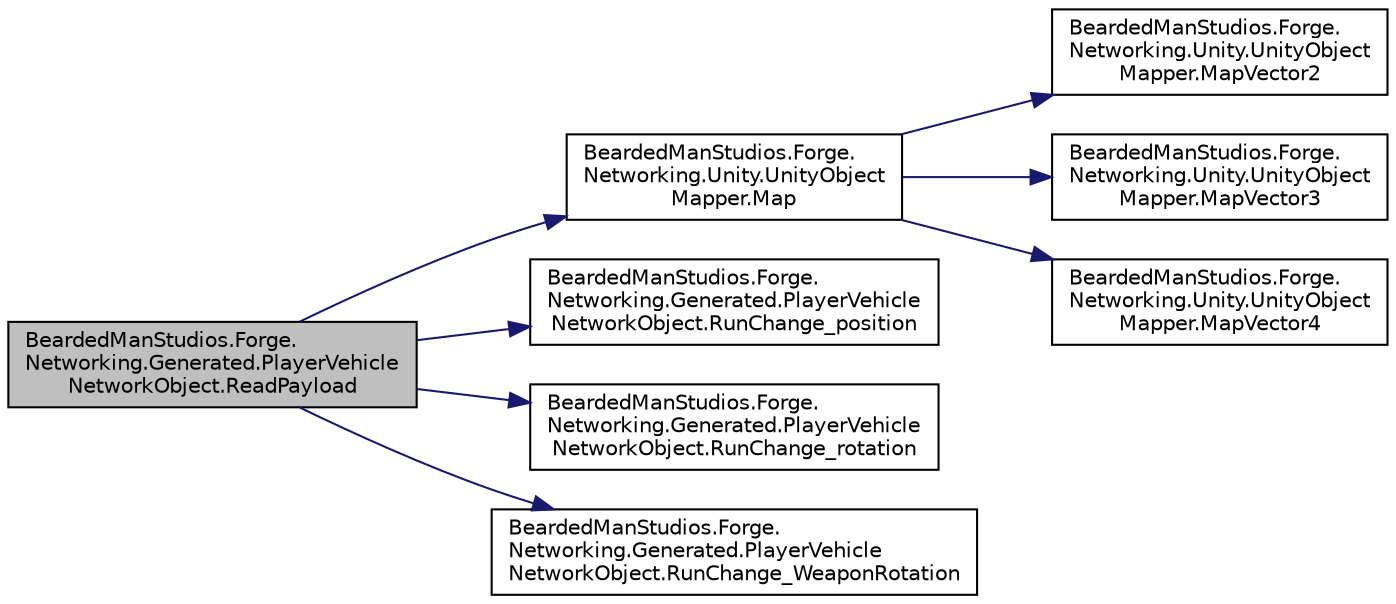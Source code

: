digraph "BeardedManStudios.Forge.Networking.Generated.PlayerVehicleNetworkObject.ReadPayload"
{
 // LATEX_PDF_SIZE
  edge [fontname="Helvetica",fontsize="10",labelfontname="Helvetica",labelfontsize="10"];
  node [fontname="Helvetica",fontsize="10",shape=record];
  rankdir="LR";
  Node21 [label="BeardedManStudios.Forge.\lNetworking.Generated.PlayerVehicle\lNetworkObject.ReadPayload",height=0.2,width=0.4,color="black", fillcolor="grey75", style="filled", fontcolor="black",tooltip=" "];
  Node21 -> Node22 [color="midnightblue",fontsize="10",style="solid",fontname="Helvetica"];
  Node22 [label="BeardedManStudios.Forge.\lNetworking.Unity.UnityObject\lMapper.Map",height=0.2,width=0.4,color="black", fillcolor="white", style="filled",URL="$class_bearded_man_studios_1_1_forge_1_1_networking_1_1_unity_1_1_unity_object_mapper.html#a257ff895e140a2248a418de3405c9009",tooltip="Map a type of object from a FrameStream to a object"];
  Node22 -> Node23 [color="midnightblue",fontsize="10",style="solid",fontname="Helvetica"];
  Node23 [label="BeardedManStudios.Forge.\lNetworking.Unity.UnityObject\lMapper.MapVector2",height=0.2,width=0.4,color="black", fillcolor="white", style="filled",URL="$class_bearded_man_studios_1_1_forge_1_1_networking_1_1_unity_1_1_unity_object_mapper.html#aebbfb72c566d9ee0733f66bfa3ee5e5c",tooltip="Get a Vector2 out of a FrameStream"];
  Node22 -> Node24 [color="midnightblue",fontsize="10",style="solid",fontname="Helvetica"];
  Node24 [label="BeardedManStudios.Forge.\lNetworking.Unity.UnityObject\lMapper.MapVector3",height=0.2,width=0.4,color="black", fillcolor="white", style="filled",URL="$class_bearded_man_studios_1_1_forge_1_1_networking_1_1_unity_1_1_unity_object_mapper.html#aa245f139867a275b4a750fe4187396bd",tooltip="Get a Vector3 out of a FrameStream"];
  Node22 -> Node25 [color="midnightblue",fontsize="10",style="solid",fontname="Helvetica"];
  Node25 [label="BeardedManStudios.Forge.\lNetworking.Unity.UnityObject\lMapper.MapVector4",height=0.2,width=0.4,color="black", fillcolor="white", style="filled",URL="$class_bearded_man_studios_1_1_forge_1_1_networking_1_1_unity_1_1_unity_object_mapper.html#aef41215d1be1b6dd60b4535e787b5f53",tooltip="Get a Vector4 out of a FrameStream"];
  Node21 -> Node26 [color="midnightblue",fontsize="10",style="solid",fontname="Helvetica"];
  Node26 [label="BeardedManStudios.Forge.\lNetworking.Generated.PlayerVehicle\lNetworkObject.RunChange_position",height=0.2,width=0.4,color="black", fillcolor="white", style="filled",URL="$class_bearded_man_studios_1_1_forge_1_1_networking_1_1_generated_1_1_player_vehicle_network_object.html#aa65affd9bcad61de6767814eb679ec55",tooltip=" "];
  Node21 -> Node27 [color="midnightblue",fontsize="10",style="solid",fontname="Helvetica"];
  Node27 [label="BeardedManStudios.Forge.\lNetworking.Generated.PlayerVehicle\lNetworkObject.RunChange_rotation",height=0.2,width=0.4,color="black", fillcolor="white", style="filled",URL="$class_bearded_man_studios_1_1_forge_1_1_networking_1_1_generated_1_1_player_vehicle_network_object.html#ae86b8d90b0692e242be7200f1e6dae9d",tooltip=" "];
  Node21 -> Node28 [color="midnightblue",fontsize="10",style="solid",fontname="Helvetica"];
  Node28 [label="BeardedManStudios.Forge.\lNetworking.Generated.PlayerVehicle\lNetworkObject.RunChange_WeaponRotation",height=0.2,width=0.4,color="black", fillcolor="white", style="filled",URL="$class_bearded_man_studios_1_1_forge_1_1_networking_1_1_generated_1_1_player_vehicle_network_object.html#a27002b0a2c3d3b223f365bfc53beabce",tooltip=" "];
}
